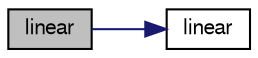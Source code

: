 digraph "linear"
{
  bgcolor="transparent";
  edge [fontname="FreeSans",fontsize="10",labelfontname="FreeSans",labelfontsize="10"];
  node [fontname="FreeSans",fontsize="10",shape=record];
  rankdir="LR";
  Node3 [label="linear",height=0.2,width=0.4,color="black", fillcolor="grey75", style="filled", fontcolor="black"];
  Node3 -> Node4 [color="midnightblue",fontsize="10",style="solid",fontname="FreeSans"];
  Node4 [label="linear",height=0.2,width=0.4,color="black",URL="$a23186.html#a99997346eed99b348f03ad02951059f8",tooltip="Construct from mesh. "];
}
